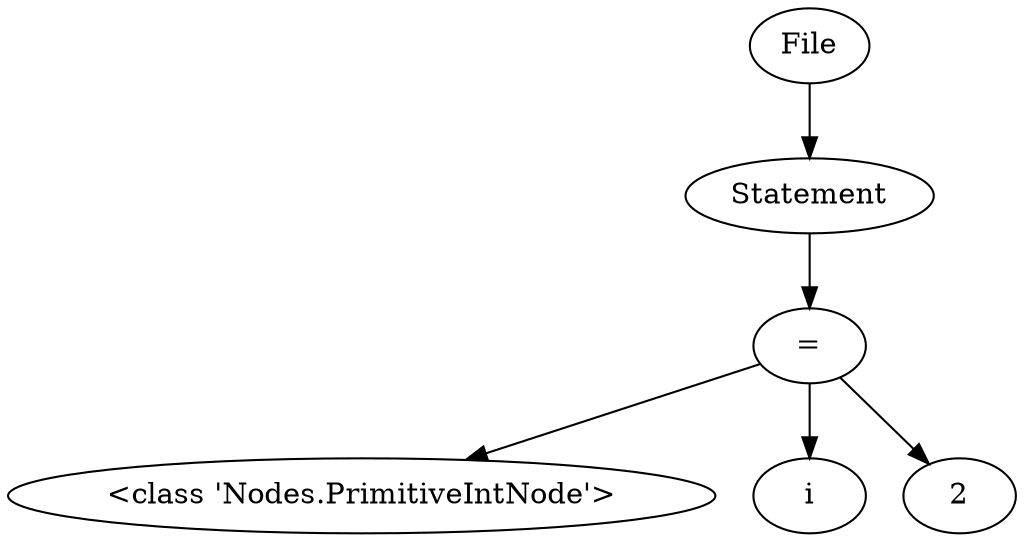 digraph {

n0 [label="File"];
n1 [label="Statement"];
n2 [label="="];
n3 [label="<class 'Nodes.PrimitiveIntNode'>"];
n4 [label="i"];
n5 [label="2"];

n0 -> n1
n1 -> n2
n2 -> n3
n2 -> n4
n2 -> n5

}